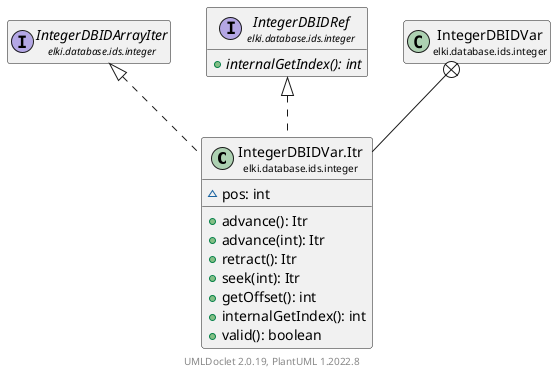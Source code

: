 @startuml
    remove .*\.(Instance|Par|Parameterizer|Factory)$
    set namespaceSeparator none
    hide empty fields
    hide empty methods

    class "<size:14>IntegerDBIDVar.Itr\n<size:10>elki.database.ids.integer" as elki.database.ids.integer.IntegerDBIDVar.Itr [[IntegerDBIDVar.Itr.html]] {
        ~pos: int
        +advance(): Itr
        +advance(int): Itr
        +retract(): Itr
        +seek(int): Itr
        +getOffset(): int
        +internalGetIndex(): int
        +valid(): boolean
    }

    interface "<size:14>IntegerDBIDArrayIter\n<size:10>elki.database.ids.integer" as elki.database.ids.integer.IntegerDBIDArrayIter [[IntegerDBIDArrayIter.html]]
    interface "<size:14>IntegerDBIDRef\n<size:10>elki.database.ids.integer" as elki.database.ids.integer.IntegerDBIDRef [[IntegerDBIDRef.html]] {
        {abstract} +internalGetIndex(): int
    }
    class "<size:14>IntegerDBIDVar\n<size:10>elki.database.ids.integer" as elki.database.ids.integer.IntegerDBIDVar [[IntegerDBIDVar.html]]

    elki.database.ids.integer.IntegerDBIDArrayIter <|.. elki.database.ids.integer.IntegerDBIDVar.Itr
    elki.database.ids.integer.IntegerDBIDRef <|.. elki.database.ids.integer.IntegerDBIDVar.Itr
    elki.database.ids.integer.IntegerDBIDVar +-- elki.database.ids.integer.IntegerDBIDVar.Itr

    center footer UMLDoclet 2.0.19, PlantUML 1.2022.8
@enduml
